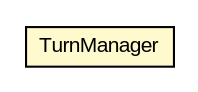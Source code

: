 #!/usr/local/bin/dot
#
# Class diagram 
# Generated by UMLGraph version R5_6-24-gf6e263 (http://www.umlgraph.org/)
#

digraph G {
	edge [fontname="arial",fontsize=10,labelfontname="arial",labelfontsize=10];
	node [fontname="arial",fontsize=10,shape=plaintext];
	nodesep=0.25;
	ranksep=0.5;
	// TurnManager
	c212 [label=<<table title="TurnManager" border="0" cellborder="1" cellspacing="0" cellpadding="2" port="p" bgcolor="lemonChiffon" href="./TurnManager.html">
		<tr><td><table border="0" cellspacing="0" cellpadding="1">
<tr><td align="center" balign="center"> TurnManager </td></tr>
		</table></td></tr>
		</table>>, URL="./TurnManager.html", fontname="arial", fontcolor="black", fontsize=10.0];
}

